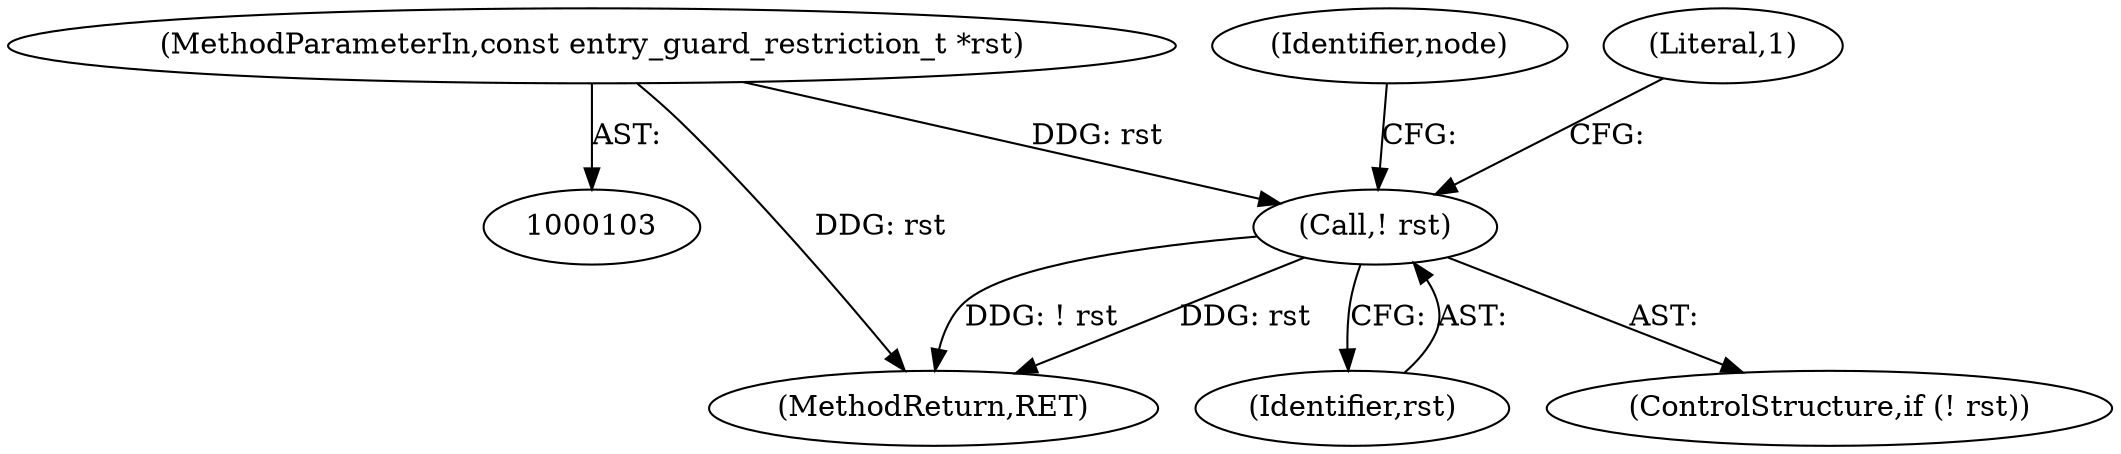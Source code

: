digraph "0_tor_665baf5ed5c6186d973c46cdea165c0548027350@pointer" {
"1000105" [label="(MethodParameterIn,const entry_guard_restriction_t *rst)"];
"1000110" [label="(Call,! rst)"];
"1000140" [label="(MethodReturn,RET)"];
"1000110" [label="(Call,! rst)"];
"1000111" [label="(Identifier,rst)"];
"1000116" [label="(Identifier,node)"];
"1000109" [label="(ControlStructure,if (! rst))"];
"1000113" [label="(Literal,1)"];
"1000105" [label="(MethodParameterIn,const entry_guard_restriction_t *rst)"];
"1000105" -> "1000103"  [label="AST: "];
"1000105" -> "1000140"  [label="DDG: rst"];
"1000105" -> "1000110"  [label="DDG: rst"];
"1000110" -> "1000109"  [label="AST: "];
"1000110" -> "1000111"  [label="CFG: "];
"1000111" -> "1000110"  [label="AST: "];
"1000113" -> "1000110"  [label="CFG: "];
"1000116" -> "1000110"  [label="CFG: "];
"1000110" -> "1000140"  [label="DDG: rst"];
"1000110" -> "1000140"  [label="DDG: ! rst"];
}
